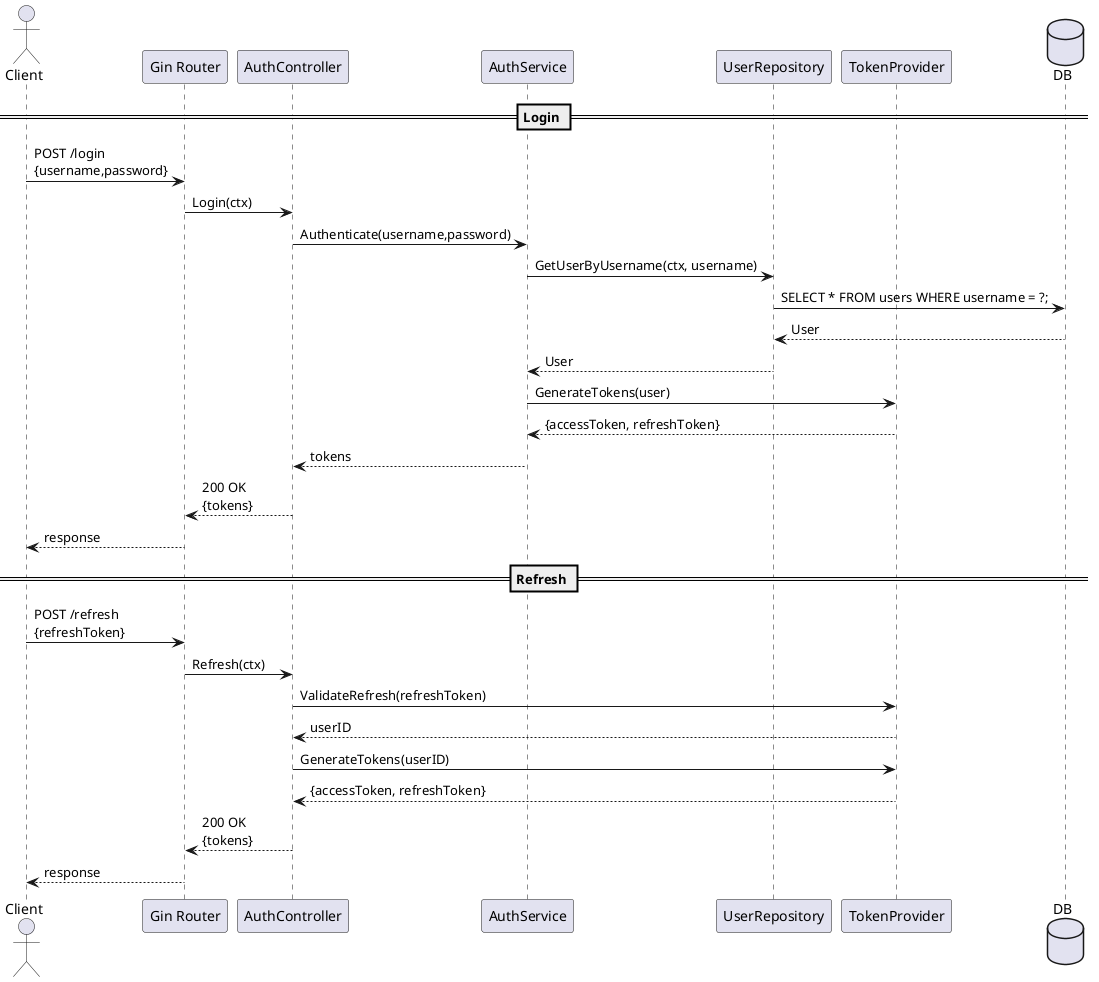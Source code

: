 @startuml AuthFlow
actor Client
participant "Gin Router" as API
participant AuthController
participant AuthService
participant UserRepository
participant TokenProvider
database DB

== Login ==
Client -> API: POST /login\n{username,password}
API -> AuthController: Login(ctx)
AuthController -> AuthService: Authenticate(username,password)
AuthService -> UserRepository: GetUserByUsername(ctx, username)
UserRepository -> DB: SELECT * FROM users WHERE username = ?;
DB --> UserRepository: User
UserRepository --> AuthService: User
AuthService -> TokenProvider: GenerateTokens(user)
TokenProvider --> AuthService: {accessToken, refreshToken}
AuthService --> AuthController: tokens
AuthController --> API: 200 OK\n{tokens}
API --> Client: response

== Refresh ==
Client -> API: POST /refresh\n{refreshToken}
API -> AuthController: Refresh(ctx)
AuthController -> TokenProvider: ValidateRefresh(refreshToken)
TokenProvider --> AuthController: userID
AuthController -> TokenProvider: GenerateTokens(userID)
TokenProvider --> AuthController: {accessToken, refreshToken}
AuthController --> API: 200 OK\n{tokens}
API --> Client: response
@enduml